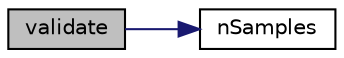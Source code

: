 digraph "validate"
{
  bgcolor="transparent";
  edge [fontname="Helvetica",fontsize="10",labelfontname="Helvetica",labelfontsize="10"];
  node [fontname="Helvetica",fontsize="10",shape=record];
  rankdir="LR";
  Node1 [label="validate",height=0.2,width=0.4,color="black", fillcolor="grey75", style="filled" fontcolor="black"];
  Node1 -> Node2 [color="midnightblue",fontsize="10",style="solid",fontname="Helvetica"];
  Node2 [label="nSamples",height=0.2,width=0.4,color="black",URL="$utilities_2postProcessing_2miscellaneous_2pdfPlot_2createFields_8H.html#a4503d2db69f979e24157576d5a78d4d2"];
}
